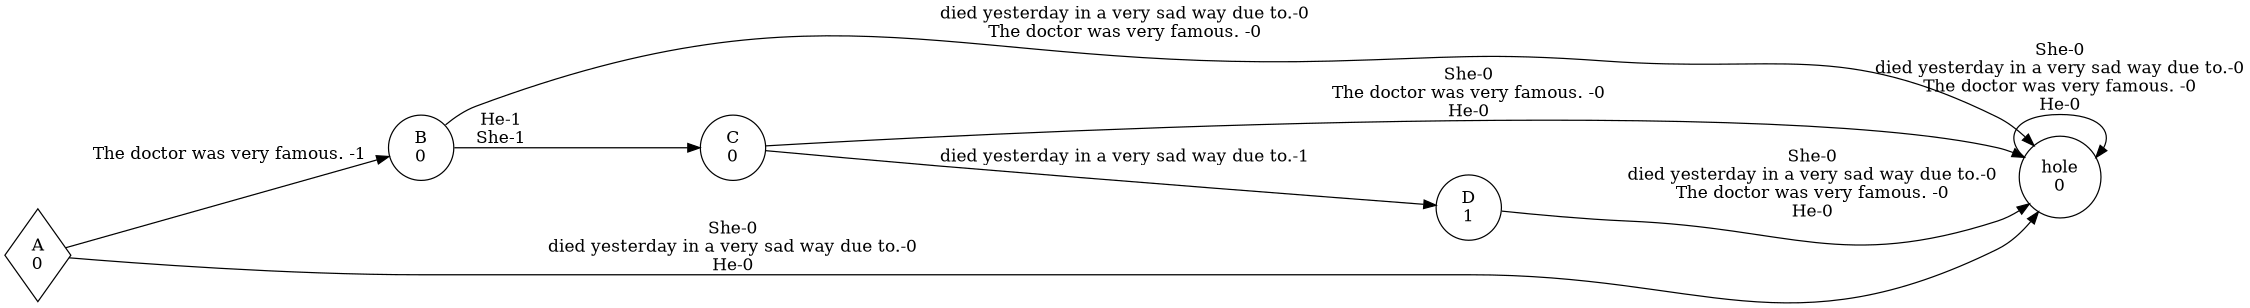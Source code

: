 digraph weighted_automaton {
	margin=0 rankdir=LR size=15
	node [shape=circle]
	A [label="A
0" shape=diamond]
	A -> B [label="The doctor was very famous. -1"]
	A -> hole [label="She-0
died yesterday in a very sad way due to.-0
He-0"]
	B [label="B
0"]
	B -> C [label="He-1
She-1"]
	B -> hole [label="died yesterday in a very sad way due to.-0
The doctor was very famous. -0"]
	C [label="C
0"]
	C -> D [label="died yesterday in a very sad way due to.-1"]
	C -> hole [label="She-0
The doctor was very famous. -0
He-0"]
	D [label="D
1"]
	D -> hole [label="She-0
died yesterday in a very sad way due to.-0
The doctor was very famous. -0
He-0"]
	hole [label="hole
0"]
	hole -> hole [label="She-0
died yesterday in a very sad way due to.-0
The doctor was very famous. -0
He-0"]
}
